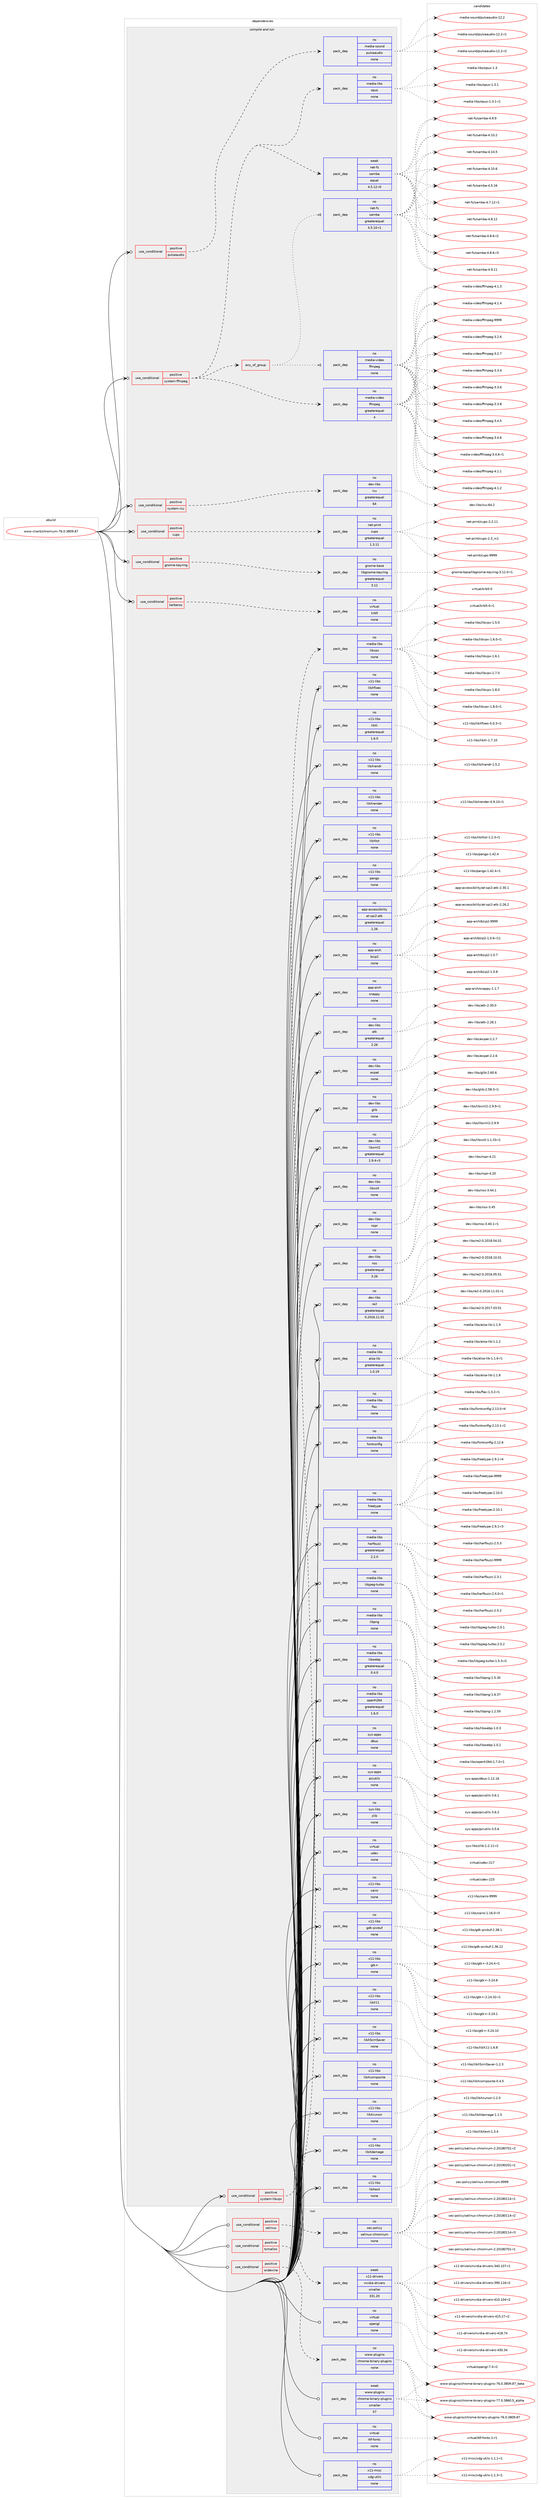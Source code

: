 digraph prolog {

# *************
# Graph options
# *************

newrank=true;
concentrate=true;
compound=true;
graph [rankdir=LR,fontname=Helvetica,fontsize=10,ranksep=1.5];#, ranksep=2.5, nodesep=0.2];
edge  [arrowhead=vee];
node  [fontname=Helvetica,fontsize=10];

# **********
# The ebuild
# **********

subgraph cluster_leftcol {
color=gray;
rank=same;
label=<<i>ebuild</i>>;
id [label="www-client/chromium-76.0.3809.87", color=red, width=4, href="../www-client/chromium-76.0.3809.87.svg"];
}

# ****************
# The dependencies
# ****************

subgraph cluster_midcol {
color=gray;
label=<<i>dependencies</i>>;
subgraph cluster_compile {
fillcolor="#eeeeee";
style=filled;
label=<<i>compile</i>>;
}
subgraph cluster_compileandrun {
fillcolor="#eeeeee";
style=filled;
label=<<i>compile and run</i>>;
subgraph cond491 {
dependency2014 [label=<<TABLE BORDER="0" CELLBORDER="1" CELLSPACING="0" CELLPADDING="4"><TR><TD ROWSPAN="3" CELLPADDING="10">use_conditional</TD></TR><TR><TD>positive</TD></TR><TR><TD>cups</TD></TR></TABLE>>, shape=none, color=red];
subgraph pack1493 {
dependency2015 [label=<<TABLE BORDER="0" CELLBORDER="1" CELLSPACING="0" CELLPADDING="4" WIDTH="220"><TR><TD ROWSPAN="6" CELLPADDING="30">pack_dep</TD></TR><TR><TD WIDTH="110">no</TD></TR><TR><TD>net-print</TD></TR><TR><TD>cups</TD></TR><TR><TD>greaterequal</TD></TR><TR><TD>1.3.11</TD></TR></TABLE>>, shape=none, color=blue];
}
dependency2014:e -> dependency2015:w [weight=20,style="dashed",arrowhead="vee"];
}
id:e -> dependency2014:w [weight=20,style="solid",arrowhead="odotvee"];
subgraph cond492 {
dependency2016 [label=<<TABLE BORDER="0" CELLBORDER="1" CELLSPACING="0" CELLPADDING="4"><TR><TD ROWSPAN="3" CELLPADDING="10">use_conditional</TD></TR><TR><TD>positive</TD></TR><TR><TD>gnome-keyring</TD></TR></TABLE>>, shape=none, color=red];
subgraph pack1494 {
dependency2017 [label=<<TABLE BORDER="0" CELLBORDER="1" CELLSPACING="0" CELLPADDING="4" WIDTH="220"><TR><TD ROWSPAN="6" CELLPADDING="30">pack_dep</TD></TR><TR><TD WIDTH="110">no</TD></TR><TR><TD>gnome-base</TD></TR><TR><TD>libgnome-keyring</TD></TR><TR><TD>greaterequal</TD></TR><TR><TD>3.12</TD></TR></TABLE>>, shape=none, color=blue];
}
dependency2016:e -> dependency2017:w [weight=20,style="dashed",arrowhead="vee"];
}
id:e -> dependency2016:w [weight=20,style="solid",arrowhead="odotvee"];
subgraph cond493 {
dependency2018 [label=<<TABLE BORDER="0" CELLBORDER="1" CELLSPACING="0" CELLPADDING="4"><TR><TD ROWSPAN="3" CELLPADDING="10">use_conditional</TD></TR><TR><TD>positive</TD></TR><TR><TD>kerberos</TD></TR></TABLE>>, shape=none, color=red];
subgraph pack1495 {
dependency2019 [label=<<TABLE BORDER="0" CELLBORDER="1" CELLSPACING="0" CELLPADDING="4" WIDTH="220"><TR><TD ROWSPAN="6" CELLPADDING="30">pack_dep</TD></TR><TR><TD WIDTH="110">no</TD></TR><TR><TD>virtual</TD></TR><TR><TD>krb5</TD></TR><TR><TD>none</TD></TR><TR><TD></TD></TR></TABLE>>, shape=none, color=blue];
}
dependency2018:e -> dependency2019:w [weight=20,style="dashed",arrowhead="vee"];
}
id:e -> dependency2018:w [weight=20,style="solid",arrowhead="odotvee"];
subgraph cond494 {
dependency2020 [label=<<TABLE BORDER="0" CELLBORDER="1" CELLSPACING="0" CELLPADDING="4"><TR><TD ROWSPAN="3" CELLPADDING="10">use_conditional</TD></TR><TR><TD>positive</TD></TR><TR><TD>pulseaudio</TD></TR></TABLE>>, shape=none, color=red];
subgraph pack1496 {
dependency2021 [label=<<TABLE BORDER="0" CELLBORDER="1" CELLSPACING="0" CELLPADDING="4" WIDTH="220"><TR><TD ROWSPAN="6" CELLPADDING="30">pack_dep</TD></TR><TR><TD WIDTH="110">no</TD></TR><TR><TD>media-sound</TD></TR><TR><TD>pulseaudio</TD></TR><TR><TD>none</TD></TR><TR><TD></TD></TR></TABLE>>, shape=none, color=blue];
}
dependency2020:e -> dependency2021:w [weight=20,style="dashed",arrowhead="vee"];
}
id:e -> dependency2020:w [weight=20,style="solid",arrowhead="odotvee"];
subgraph cond495 {
dependency2022 [label=<<TABLE BORDER="0" CELLBORDER="1" CELLSPACING="0" CELLPADDING="4"><TR><TD ROWSPAN="3" CELLPADDING="10">use_conditional</TD></TR><TR><TD>positive</TD></TR><TR><TD>system-ffmpeg</TD></TR></TABLE>>, shape=none, color=red];
subgraph pack1497 {
dependency2023 [label=<<TABLE BORDER="0" CELLBORDER="1" CELLSPACING="0" CELLPADDING="4" WIDTH="220"><TR><TD ROWSPAN="6" CELLPADDING="30">pack_dep</TD></TR><TR><TD WIDTH="110">no</TD></TR><TR><TD>media-video</TD></TR><TR><TD>ffmpeg</TD></TR><TR><TD>greaterequal</TD></TR><TR><TD>4</TD></TR></TABLE>>, shape=none, color=blue];
}
dependency2022:e -> dependency2023:w [weight=20,style="dashed",arrowhead="vee"];
subgraph any31 {
dependency2024 [label=<<TABLE BORDER="0" CELLBORDER="1" CELLSPACING="0" CELLPADDING="4"><TR><TD CELLPADDING="10">any_of_group</TD></TR></TABLE>>, shape=none, color=red];subgraph pack1498 {
dependency2025 [label=<<TABLE BORDER="0" CELLBORDER="1" CELLSPACING="0" CELLPADDING="4" WIDTH="220"><TR><TD ROWSPAN="6" CELLPADDING="30">pack_dep</TD></TR><TR><TD WIDTH="110">no</TD></TR><TR><TD>media-video</TD></TR><TR><TD>ffmpeg</TD></TR><TR><TD>none</TD></TR><TR><TD></TD></TR></TABLE>>, shape=none, color=blue];
}
dependency2024:e -> dependency2025:w [weight=20,style="dotted",arrowhead="oinv"];
subgraph pack1499 {
dependency2026 [label=<<TABLE BORDER="0" CELLBORDER="1" CELLSPACING="0" CELLPADDING="4" WIDTH="220"><TR><TD ROWSPAN="6" CELLPADDING="30">pack_dep</TD></TR><TR><TD WIDTH="110">no</TD></TR><TR><TD>net-fs</TD></TR><TR><TD>samba</TD></TR><TR><TD>greaterequal</TD></TR><TR><TD>4.5.10-r1</TD></TR></TABLE>>, shape=none, color=blue];
}
dependency2024:e -> dependency2026:w [weight=20,style="dotted",arrowhead="oinv"];
}
dependency2022:e -> dependency2024:w [weight=20,style="dashed",arrowhead="vee"];
subgraph pack1500 {
dependency2027 [label=<<TABLE BORDER="0" CELLBORDER="1" CELLSPACING="0" CELLPADDING="4" WIDTH="220"><TR><TD ROWSPAN="6" CELLPADDING="30">pack_dep</TD></TR><TR><TD WIDTH="110">weak</TD></TR><TR><TD>net-fs</TD></TR><TR><TD>samba</TD></TR><TR><TD>equal</TD></TR><TR><TD>4.5.12-r0</TD></TR></TABLE>>, shape=none, color=blue];
}
dependency2022:e -> dependency2027:w [weight=20,style="dashed",arrowhead="vee"];
subgraph pack1501 {
dependency2028 [label=<<TABLE BORDER="0" CELLBORDER="1" CELLSPACING="0" CELLPADDING="4" WIDTH="220"><TR><TD ROWSPAN="6" CELLPADDING="30">pack_dep</TD></TR><TR><TD WIDTH="110">no</TD></TR><TR><TD>media-libs</TD></TR><TR><TD>opus</TD></TR><TR><TD>none</TD></TR><TR><TD></TD></TR></TABLE>>, shape=none, color=blue];
}
dependency2022:e -> dependency2028:w [weight=20,style="dashed",arrowhead="vee"];
}
id:e -> dependency2022:w [weight=20,style="solid",arrowhead="odotvee"];
subgraph cond496 {
dependency2029 [label=<<TABLE BORDER="0" CELLBORDER="1" CELLSPACING="0" CELLPADDING="4"><TR><TD ROWSPAN="3" CELLPADDING="10">use_conditional</TD></TR><TR><TD>positive</TD></TR><TR><TD>system-icu</TD></TR></TABLE>>, shape=none, color=red];
subgraph pack1502 {
dependency2030 [label=<<TABLE BORDER="0" CELLBORDER="1" CELLSPACING="0" CELLPADDING="4" WIDTH="220"><TR><TD ROWSPAN="6" CELLPADDING="30">pack_dep</TD></TR><TR><TD WIDTH="110">no</TD></TR><TR><TD>dev-libs</TD></TR><TR><TD>icu</TD></TR><TR><TD>greaterequal</TD></TR><TR><TD>64</TD></TR></TABLE>>, shape=none, color=blue];
}
dependency2029:e -> dependency2030:w [weight=20,style="dashed",arrowhead="vee"];
}
id:e -> dependency2029:w [weight=20,style="solid",arrowhead="odotvee"];
subgraph cond497 {
dependency2031 [label=<<TABLE BORDER="0" CELLBORDER="1" CELLSPACING="0" CELLPADDING="4"><TR><TD ROWSPAN="3" CELLPADDING="10">use_conditional</TD></TR><TR><TD>positive</TD></TR><TR><TD>system-libvpx</TD></TR></TABLE>>, shape=none, color=red];
subgraph pack1503 {
dependency2032 [label=<<TABLE BORDER="0" CELLBORDER="1" CELLSPACING="0" CELLPADDING="4" WIDTH="220"><TR><TD ROWSPAN="6" CELLPADDING="30">pack_dep</TD></TR><TR><TD WIDTH="110">no</TD></TR><TR><TD>media-libs</TD></TR><TR><TD>libvpx</TD></TR><TR><TD>none</TD></TR><TR><TD></TD></TR></TABLE>>, shape=none, color=blue];
}
dependency2031:e -> dependency2032:w [weight=20,style="dashed",arrowhead="vee"];
}
id:e -> dependency2031:w [weight=20,style="solid",arrowhead="odotvee"];
subgraph pack1504 {
dependency2033 [label=<<TABLE BORDER="0" CELLBORDER="1" CELLSPACING="0" CELLPADDING="4" WIDTH="220"><TR><TD ROWSPAN="6" CELLPADDING="30">pack_dep</TD></TR><TR><TD WIDTH="110">no</TD></TR><TR><TD>app-accessibility</TD></TR><TR><TD>at-spi2-atk</TD></TR><TR><TD>greaterequal</TD></TR><TR><TD>2.26</TD></TR></TABLE>>, shape=none, color=blue];
}
id:e -> dependency2033:w [weight=20,style="solid",arrowhead="odotvee"];
subgraph pack1505 {
dependency2034 [label=<<TABLE BORDER="0" CELLBORDER="1" CELLSPACING="0" CELLPADDING="4" WIDTH="220"><TR><TD ROWSPAN="6" CELLPADDING="30">pack_dep</TD></TR><TR><TD WIDTH="110">no</TD></TR><TR><TD>app-arch</TD></TR><TR><TD>bzip2</TD></TR><TR><TD>none</TD></TR><TR><TD></TD></TR></TABLE>>, shape=none, color=blue];
}
id:e -> dependency2034:w [weight=20,style="solid",arrowhead="odotvee"];
subgraph pack1506 {
dependency2035 [label=<<TABLE BORDER="0" CELLBORDER="1" CELLSPACING="0" CELLPADDING="4" WIDTH="220"><TR><TD ROWSPAN="6" CELLPADDING="30">pack_dep</TD></TR><TR><TD WIDTH="110">no</TD></TR><TR><TD>app-arch</TD></TR><TR><TD>snappy</TD></TR><TR><TD>none</TD></TR><TR><TD></TD></TR></TABLE>>, shape=none, color=blue];
}
id:e -> dependency2035:w [weight=20,style="solid",arrowhead="odotvee"];
subgraph pack1507 {
dependency2036 [label=<<TABLE BORDER="0" CELLBORDER="1" CELLSPACING="0" CELLPADDING="4" WIDTH="220"><TR><TD ROWSPAN="6" CELLPADDING="30">pack_dep</TD></TR><TR><TD WIDTH="110">no</TD></TR><TR><TD>dev-libs</TD></TR><TR><TD>atk</TD></TR><TR><TD>greaterequal</TD></TR><TR><TD>2.26</TD></TR></TABLE>>, shape=none, color=blue];
}
id:e -> dependency2036:w [weight=20,style="solid",arrowhead="odotvee"];
subgraph pack1508 {
dependency2037 [label=<<TABLE BORDER="0" CELLBORDER="1" CELLSPACING="0" CELLPADDING="4" WIDTH="220"><TR><TD ROWSPAN="6" CELLPADDING="30">pack_dep</TD></TR><TR><TD WIDTH="110">no</TD></TR><TR><TD>dev-libs</TD></TR><TR><TD>expat</TD></TR><TR><TD>none</TD></TR><TR><TD></TD></TR></TABLE>>, shape=none, color=blue];
}
id:e -> dependency2037:w [weight=20,style="solid",arrowhead="odotvee"];
subgraph pack1509 {
dependency2038 [label=<<TABLE BORDER="0" CELLBORDER="1" CELLSPACING="0" CELLPADDING="4" WIDTH="220"><TR><TD ROWSPAN="6" CELLPADDING="30">pack_dep</TD></TR><TR><TD WIDTH="110">no</TD></TR><TR><TD>dev-libs</TD></TR><TR><TD>glib</TD></TR><TR><TD>none</TD></TR><TR><TD></TD></TR></TABLE>>, shape=none, color=blue];
}
id:e -> dependency2038:w [weight=20,style="solid",arrowhead="odotvee"];
subgraph pack1510 {
dependency2039 [label=<<TABLE BORDER="0" CELLBORDER="1" CELLSPACING="0" CELLPADDING="4" WIDTH="220"><TR><TD ROWSPAN="6" CELLPADDING="30">pack_dep</TD></TR><TR><TD WIDTH="110">no</TD></TR><TR><TD>dev-libs</TD></TR><TR><TD>libxml2</TD></TR><TR><TD>greaterequal</TD></TR><TR><TD>2.9.4-r3</TD></TR></TABLE>>, shape=none, color=blue];
}
id:e -> dependency2039:w [weight=20,style="solid",arrowhead="odotvee"];
subgraph pack1511 {
dependency2040 [label=<<TABLE BORDER="0" CELLBORDER="1" CELLSPACING="0" CELLPADDING="4" WIDTH="220"><TR><TD ROWSPAN="6" CELLPADDING="30">pack_dep</TD></TR><TR><TD WIDTH="110">no</TD></TR><TR><TD>dev-libs</TD></TR><TR><TD>libxslt</TD></TR><TR><TD>none</TD></TR><TR><TD></TD></TR></TABLE>>, shape=none, color=blue];
}
id:e -> dependency2040:w [weight=20,style="solid",arrowhead="odotvee"];
subgraph pack1512 {
dependency2041 [label=<<TABLE BORDER="0" CELLBORDER="1" CELLSPACING="0" CELLPADDING="4" WIDTH="220"><TR><TD ROWSPAN="6" CELLPADDING="30">pack_dep</TD></TR><TR><TD WIDTH="110">no</TD></TR><TR><TD>dev-libs</TD></TR><TR><TD>nspr</TD></TR><TR><TD>none</TD></TR><TR><TD></TD></TR></TABLE>>, shape=none, color=blue];
}
id:e -> dependency2041:w [weight=20,style="solid",arrowhead="odotvee"];
subgraph pack1513 {
dependency2042 [label=<<TABLE BORDER="0" CELLBORDER="1" CELLSPACING="0" CELLPADDING="4" WIDTH="220"><TR><TD ROWSPAN="6" CELLPADDING="30">pack_dep</TD></TR><TR><TD WIDTH="110">no</TD></TR><TR><TD>dev-libs</TD></TR><TR><TD>nss</TD></TR><TR><TD>greaterequal</TD></TR><TR><TD>3.26</TD></TR></TABLE>>, shape=none, color=blue];
}
id:e -> dependency2042:w [weight=20,style="solid",arrowhead="odotvee"];
subgraph pack1514 {
dependency2043 [label=<<TABLE BORDER="0" CELLBORDER="1" CELLSPACING="0" CELLPADDING="4" WIDTH="220"><TR><TD ROWSPAN="6" CELLPADDING="30">pack_dep</TD></TR><TR><TD WIDTH="110">no</TD></TR><TR><TD>dev-libs</TD></TR><TR><TD>re2</TD></TR><TR><TD>greaterequal</TD></TR><TR><TD>0.2016.11.01</TD></TR></TABLE>>, shape=none, color=blue];
}
id:e -> dependency2043:w [weight=20,style="solid",arrowhead="odotvee"];
subgraph pack1515 {
dependency2044 [label=<<TABLE BORDER="0" CELLBORDER="1" CELLSPACING="0" CELLPADDING="4" WIDTH="220"><TR><TD ROWSPAN="6" CELLPADDING="30">pack_dep</TD></TR><TR><TD WIDTH="110">no</TD></TR><TR><TD>media-libs</TD></TR><TR><TD>alsa-lib</TD></TR><TR><TD>greaterequal</TD></TR><TR><TD>1.0.19</TD></TR></TABLE>>, shape=none, color=blue];
}
id:e -> dependency2044:w [weight=20,style="solid",arrowhead="odotvee"];
subgraph pack1516 {
dependency2045 [label=<<TABLE BORDER="0" CELLBORDER="1" CELLSPACING="0" CELLPADDING="4" WIDTH="220"><TR><TD ROWSPAN="6" CELLPADDING="30">pack_dep</TD></TR><TR><TD WIDTH="110">no</TD></TR><TR><TD>media-libs</TD></TR><TR><TD>flac</TD></TR><TR><TD>none</TD></TR><TR><TD></TD></TR></TABLE>>, shape=none, color=blue];
}
id:e -> dependency2045:w [weight=20,style="solid",arrowhead="odotvee"];
subgraph pack1517 {
dependency2046 [label=<<TABLE BORDER="0" CELLBORDER="1" CELLSPACING="0" CELLPADDING="4" WIDTH="220"><TR><TD ROWSPAN="6" CELLPADDING="30">pack_dep</TD></TR><TR><TD WIDTH="110">no</TD></TR><TR><TD>media-libs</TD></TR><TR><TD>fontconfig</TD></TR><TR><TD>none</TD></TR><TR><TD></TD></TR></TABLE>>, shape=none, color=blue];
}
id:e -> dependency2046:w [weight=20,style="solid",arrowhead="odotvee"];
subgraph pack1518 {
dependency2047 [label=<<TABLE BORDER="0" CELLBORDER="1" CELLSPACING="0" CELLPADDING="4" WIDTH="220"><TR><TD ROWSPAN="6" CELLPADDING="30">pack_dep</TD></TR><TR><TD WIDTH="110">no</TD></TR><TR><TD>media-libs</TD></TR><TR><TD>freetype</TD></TR><TR><TD>none</TD></TR><TR><TD></TD></TR></TABLE>>, shape=none, color=blue];
}
id:e -> dependency2047:w [weight=20,style="solid",arrowhead="odotvee"];
subgraph pack1519 {
dependency2048 [label=<<TABLE BORDER="0" CELLBORDER="1" CELLSPACING="0" CELLPADDING="4" WIDTH="220"><TR><TD ROWSPAN="6" CELLPADDING="30">pack_dep</TD></TR><TR><TD WIDTH="110">no</TD></TR><TR><TD>media-libs</TD></TR><TR><TD>harfbuzz</TD></TR><TR><TD>greaterequal</TD></TR><TR><TD>2.2.0</TD></TR></TABLE>>, shape=none, color=blue];
}
id:e -> dependency2048:w [weight=20,style="solid",arrowhead="odotvee"];
subgraph pack1520 {
dependency2049 [label=<<TABLE BORDER="0" CELLBORDER="1" CELLSPACING="0" CELLPADDING="4" WIDTH="220"><TR><TD ROWSPAN="6" CELLPADDING="30">pack_dep</TD></TR><TR><TD WIDTH="110">no</TD></TR><TR><TD>media-libs</TD></TR><TR><TD>libjpeg-turbo</TD></TR><TR><TD>none</TD></TR><TR><TD></TD></TR></TABLE>>, shape=none, color=blue];
}
id:e -> dependency2049:w [weight=20,style="solid",arrowhead="odotvee"];
subgraph pack1521 {
dependency2050 [label=<<TABLE BORDER="0" CELLBORDER="1" CELLSPACING="0" CELLPADDING="4" WIDTH="220"><TR><TD ROWSPAN="6" CELLPADDING="30">pack_dep</TD></TR><TR><TD WIDTH="110">no</TD></TR><TR><TD>media-libs</TD></TR><TR><TD>libpng</TD></TR><TR><TD>none</TD></TR><TR><TD></TD></TR></TABLE>>, shape=none, color=blue];
}
id:e -> dependency2050:w [weight=20,style="solid",arrowhead="odotvee"];
subgraph pack1522 {
dependency2051 [label=<<TABLE BORDER="0" CELLBORDER="1" CELLSPACING="0" CELLPADDING="4" WIDTH="220"><TR><TD ROWSPAN="6" CELLPADDING="30">pack_dep</TD></TR><TR><TD WIDTH="110">no</TD></TR><TR><TD>media-libs</TD></TR><TR><TD>libwebp</TD></TR><TR><TD>greaterequal</TD></TR><TR><TD>0.4.0</TD></TR></TABLE>>, shape=none, color=blue];
}
id:e -> dependency2051:w [weight=20,style="solid",arrowhead="odotvee"];
subgraph pack1523 {
dependency2052 [label=<<TABLE BORDER="0" CELLBORDER="1" CELLSPACING="0" CELLPADDING="4" WIDTH="220"><TR><TD ROWSPAN="6" CELLPADDING="30">pack_dep</TD></TR><TR><TD WIDTH="110">no</TD></TR><TR><TD>media-libs</TD></TR><TR><TD>openh264</TD></TR><TR><TD>greaterequal</TD></TR><TR><TD>1.6.0</TD></TR></TABLE>>, shape=none, color=blue];
}
id:e -> dependency2052:w [weight=20,style="solid",arrowhead="odotvee"];
subgraph pack1524 {
dependency2053 [label=<<TABLE BORDER="0" CELLBORDER="1" CELLSPACING="0" CELLPADDING="4" WIDTH="220"><TR><TD ROWSPAN="6" CELLPADDING="30">pack_dep</TD></TR><TR><TD WIDTH="110">no</TD></TR><TR><TD>sys-apps</TD></TR><TR><TD>dbus</TD></TR><TR><TD>none</TD></TR><TR><TD></TD></TR></TABLE>>, shape=none, color=blue];
}
id:e -> dependency2053:w [weight=20,style="solid",arrowhead="odotvee"];
subgraph pack1525 {
dependency2054 [label=<<TABLE BORDER="0" CELLBORDER="1" CELLSPACING="0" CELLPADDING="4" WIDTH="220"><TR><TD ROWSPAN="6" CELLPADDING="30">pack_dep</TD></TR><TR><TD WIDTH="110">no</TD></TR><TR><TD>sys-apps</TD></TR><TR><TD>pciutils</TD></TR><TR><TD>none</TD></TR><TR><TD></TD></TR></TABLE>>, shape=none, color=blue];
}
id:e -> dependency2054:w [weight=20,style="solid",arrowhead="odotvee"];
subgraph pack1526 {
dependency2055 [label=<<TABLE BORDER="0" CELLBORDER="1" CELLSPACING="0" CELLPADDING="4" WIDTH="220"><TR><TD ROWSPAN="6" CELLPADDING="30">pack_dep</TD></TR><TR><TD WIDTH="110">no</TD></TR><TR><TD>sys-libs</TD></TR><TR><TD>zlib</TD></TR><TR><TD>none</TD></TR><TR><TD></TD></TR></TABLE>>, shape=none, color=blue];
}
id:e -> dependency2055:w [weight=20,style="solid",arrowhead="odotvee"];
subgraph pack1527 {
dependency2056 [label=<<TABLE BORDER="0" CELLBORDER="1" CELLSPACING="0" CELLPADDING="4" WIDTH="220"><TR><TD ROWSPAN="6" CELLPADDING="30">pack_dep</TD></TR><TR><TD WIDTH="110">no</TD></TR><TR><TD>virtual</TD></TR><TR><TD>udev</TD></TR><TR><TD>none</TD></TR><TR><TD></TD></TR></TABLE>>, shape=none, color=blue];
}
id:e -> dependency2056:w [weight=20,style="solid",arrowhead="odotvee"];
subgraph pack1528 {
dependency2057 [label=<<TABLE BORDER="0" CELLBORDER="1" CELLSPACING="0" CELLPADDING="4" WIDTH="220"><TR><TD ROWSPAN="6" CELLPADDING="30">pack_dep</TD></TR><TR><TD WIDTH="110">no</TD></TR><TR><TD>x11-libs</TD></TR><TR><TD>cairo</TD></TR><TR><TD>none</TD></TR><TR><TD></TD></TR></TABLE>>, shape=none, color=blue];
}
id:e -> dependency2057:w [weight=20,style="solid",arrowhead="odotvee"];
subgraph pack1529 {
dependency2058 [label=<<TABLE BORDER="0" CELLBORDER="1" CELLSPACING="0" CELLPADDING="4" WIDTH="220"><TR><TD ROWSPAN="6" CELLPADDING="30">pack_dep</TD></TR><TR><TD WIDTH="110">no</TD></TR><TR><TD>x11-libs</TD></TR><TR><TD>gdk-pixbuf</TD></TR><TR><TD>none</TD></TR><TR><TD></TD></TR></TABLE>>, shape=none, color=blue];
}
id:e -> dependency2058:w [weight=20,style="solid",arrowhead="odotvee"];
subgraph pack1530 {
dependency2059 [label=<<TABLE BORDER="0" CELLBORDER="1" CELLSPACING="0" CELLPADDING="4" WIDTH="220"><TR><TD ROWSPAN="6" CELLPADDING="30">pack_dep</TD></TR><TR><TD WIDTH="110">no</TD></TR><TR><TD>x11-libs</TD></TR><TR><TD>gtk+</TD></TR><TR><TD>none</TD></TR><TR><TD></TD></TR></TABLE>>, shape=none, color=blue];
}
id:e -> dependency2059:w [weight=20,style="solid",arrowhead="odotvee"];
subgraph pack1531 {
dependency2060 [label=<<TABLE BORDER="0" CELLBORDER="1" CELLSPACING="0" CELLPADDING="4" WIDTH="220"><TR><TD ROWSPAN="6" CELLPADDING="30">pack_dep</TD></TR><TR><TD WIDTH="110">no</TD></TR><TR><TD>x11-libs</TD></TR><TR><TD>libX11</TD></TR><TR><TD>none</TD></TR><TR><TD></TD></TR></TABLE>>, shape=none, color=blue];
}
id:e -> dependency2060:w [weight=20,style="solid",arrowhead="odotvee"];
subgraph pack1532 {
dependency2061 [label=<<TABLE BORDER="0" CELLBORDER="1" CELLSPACING="0" CELLPADDING="4" WIDTH="220"><TR><TD ROWSPAN="6" CELLPADDING="30">pack_dep</TD></TR><TR><TD WIDTH="110">no</TD></TR><TR><TD>x11-libs</TD></TR><TR><TD>libXScrnSaver</TD></TR><TR><TD>none</TD></TR><TR><TD></TD></TR></TABLE>>, shape=none, color=blue];
}
id:e -> dependency2061:w [weight=20,style="solid",arrowhead="odotvee"];
subgraph pack1533 {
dependency2062 [label=<<TABLE BORDER="0" CELLBORDER="1" CELLSPACING="0" CELLPADDING="4" WIDTH="220"><TR><TD ROWSPAN="6" CELLPADDING="30">pack_dep</TD></TR><TR><TD WIDTH="110">no</TD></TR><TR><TD>x11-libs</TD></TR><TR><TD>libXcomposite</TD></TR><TR><TD>none</TD></TR><TR><TD></TD></TR></TABLE>>, shape=none, color=blue];
}
id:e -> dependency2062:w [weight=20,style="solid",arrowhead="odotvee"];
subgraph pack1534 {
dependency2063 [label=<<TABLE BORDER="0" CELLBORDER="1" CELLSPACING="0" CELLPADDING="4" WIDTH="220"><TR><TD ROWSPAN="6" CELLPADDING="30">pack_dep</TD></TR><TR><TD WIDTH="110">no</TD></TR><TR><TD>x11-libs</TD></TR><TR><TD>libXcursor</TD></TR><TR><TD>none</TD></TR><TR><TD></TD></TR></TABLE>>, shape=none, color=blue];
}
id:e -> dependency2063:w [weight=20,style="solid",arrowhead="odotvee"];
subgraph pack1535 {
dependency2064 [label=<<TABLE BORDER="0" CELLBORDER="1" CELLSPACING="0" CELLPADDING="4" WIDTH="220"><TR><TD ROWSPAN="6" CELLPADDING="30">pack_dep</TD></TR><TR><TD WIDTH="110">no</TD></TR><TR><TD>x11-libs</TD></TR><TR><TD>libXdamage</TD></TR><TR><TD>none</TD></TR><TR><TD></TD></TR></TABLE>>, shape=none, color=blue];
}
id:e -> dependency2064:w [weight=20,style="solid",arrowhead="odotvee"];
subgraph pack1536 {
dependency2065 [label=<<TABLE BORDER="0" CELLBORDER="1" CELLSPACING="0" CELLPADDING="4" WIDTH="220"><TR><TD ROWSPAN="6" CELLPADDING="30">pack_dep</TD></TR><TR><TD WIDTH="110">no</TD></TR><TR><TD>x11-libs</TD></TR><TR><TD>libXext</TD></TR><TR><TD>none</TD></TR><TR><TD></TD></TR></TABLE>>, shape=none, color=blue];
}
id:e -> dependency2065:w [weight=20,style="solid",arrowhead="odotvee"];
subgraph pack1537 {
dependency2066 [label=<<TABLE BORDER="0" CELLBORDER="1" CELLSPACING="0" CELLPADDING="4" WIDTH="220"><TR><TD ROWSPAN="6" CELLPADDING="30">pack_dep</TD></TR><TR><TD WIDTH="110">no</TD></TR><TR><TD>x11-libs</TD></TR><TR><TD>libXfixes</TD></TR><TR><TD>none</TD></TR><TR><TD></TD></TR></TABLE>>, shape=none, color=blue];
}
id:e -> dependency2066:w [weight=20,style="solid",arrowhead="odotvee"];
subgraph pack1538 {
dependency2067 [label=<<TABLE BORDER="0" CELLBORDER="1" CELLSPACING="0" CELLPADDING="4" WIDTH="220"><TR><TD ROWSPAN="6" CELLPADDING="30">pack_dep</TD></TR><TR><TD WIDTH="110">no</TD></TR><TR><TD>x11-libs</TD></TR><TR><TD>libXi</TD></TR><TR><TD>greaterequal</TD></TR><TR><TD>1.6.0</TD></TR></TABLE>>, shape=none, color=blue];
}
id:e -> dependency2067:w [weight=20,style="solid",arrowhead="odotvee"];
subgraph pack1539 {
dependency2068 [label=<<TABLE BORDER="0" CELLBORDER="1" CELLSPACING="0" CELLPADDING="4" WIDTH="220"><TR><TD ROWSPAN="6" CELLPADDING="30">pack_dep</TD></TR><TR><TD WIDTH="110">no</TD></TR><TR><TD>x11-libs</TD></TR><TR><TD>libXrandr</TD></TR><TR><TD>none</TD></TR><TR><TD></TD></TR></TABLE>>, shape=none, color=blue];
}
id:e -> dependency2068:w [weight=20,style="solid",arrowhead="odotvee"];
subgraph pack1540 {
dependency2069 [label=<<TABLE BORDER="0" CELLBORDER="1" CELLSPACING="0" CELLPADDING="4" WIDTH="220"><TR><TD ROWSPAN="6" CELLPADDING="30">pack_dep</TD></TR><TR><TD WIDTH="110">no</TD></TR><TR><TD>x11-libs</TD></TR><TR><TD>libXrender</TD></TR><TR><TD>none</TD></TR><TR><TD></TD></TR></TABLE>>, shape=none, color=blue];
}
id:e -> dependency2069:w [weight=20,style="solid",arrowhead="odotvee"];
subgraph pack1541 {
dependency2070 [label=<<TABLE BORDER="0" CELLBORDER="1" CELLSPACING="0" CELLPADDING="4" WIDTH="220"><TR><TD ROWSPAN="6" CELLPADDING="30">pack_dep</TD></TR><TR><TD WIDTH="110">no</TD></TR><TR><TD>x11-libs</TD></TR><TR><TD>libXtst</TD></TR><TR><TD>none</TD></TR><TR><TD></TD></TR></TABLE>>, shape=none, color=blue];
}
id:e -> dependency2070:w [weight=20,style="solid",arrowhead="odotvee"];
subgraph pack1542 {
dependency2071 [label=<<TABLE BORDER="0" CELLBORDER="1" CELLSPACING="0" CELLPADDING="4" WIDTH="220"><TR><TD ROWSPAN="6" CELLPADDING="30">pack_dep</TD></TR><TR><TD WIDTH="110">no</TD></TR><TR><TD>x11-libs</TD></TR><TR><TD>pango</TD></TR><TR><TD>none</TD></TR><TR><TD></TD></TR></TABLE>>, shape=none, color=blue];
}
id:e -> dependency2071:w [weight=20,style="solid",arrowhead="odotvee"];
}
subgraph cluster_run {
fillcolor="#eeeeee";
style=filled;
label=<<i>run</i>>;
subgraph cond498 {
dependency2072 [label=<<TABLE BORDER="0" CELLBORDER="1" CELLSPACING="0" CELLPADDING="4"><TR><TD ROWSPAN="3" CELLPADDING="10">use_conditional</TD></TR><TR><TD>positive</TD></TR><TR><TD>selinux</TD></TR></TABLE>>, shape=none, color=red];
subgraph pack1543 {
dependency2073 [label=<<TABLE BORDER="0" CELLBORDER="1" CELLSPACING="0" CELLPADDING="4" WIDTH="220"><TR><TD ROWSPAN="6" CELLPADDING="30">pack_dep</TD></TR><TR><TD WIDTH="110">no</TD></TR><TR><TD>sec-policy</TD></TR><TR><TD>selinux-chromium</TD></TR><TR><TD>none</TD></TR><TR><TD></TD></TR></TABLE>>, shape=none, color=blue];
}
dependency2072:e -> dependency2073:w [weight=20,style="dashed",arrowhead="vee"];
}
id:e -> dependency2072:w [weight=20,style="solid",arrowhead="odot"];
subgraph cond499 {
dependency2074 [label=<<TABLE BORDER="0" CELLBORDER="1" CELLSPACING="0" CELLPADDING="4"><TR><TD ROWSPAN="3" CELLPADDING="10">use_conditional</TD></TR><TR><TD>positive</TD></TR><TR><TD>tcmalloc</TD></TR></TABLE>>, shape=none, color=red];
subgraph pack1544 {
dependency2075 [label=<<TABLE BORDER="0" CELLBORDER="1" CELLSPACING="0" CELLPADDING="4" WIDTH="220"><TR><TD ROWSPAN="6" CELLPADDING="30">pack_dep</TD></TR><TR><TD WIDTH="110">weak</TD></TR><TR><TD>x11-drivers</TD></TR><TR><TD>nvidia-drivers</TD></TR><TR><TD>smaller</TD></TR><TR><TD>331.20</TD></TR></TABLE>>, shape=none, color=blue];
}
dependency2074:e -> dependency2075:w [weight=20,style="dashed",arrowhead="vee"];
}
id:e -> dependency2074:w [weight=20,style="solid",arrowhead="odot"];
subgraph cond500 {
dependency2076 [label=<<TABLE BORDER="0" CELLBORDER="1" CELLSPACING="0" CELLPADDING="4"><TR><TD ROWSPAN="3" CELLPADDING="10">use_conditional</TD></TR><TR><TD>positive</TD></TR><TR><TD>widevine</TD></TR></TABLE>>, shape=none, color=red];
subgraph pack1545 {
dependency2077 [label=<<TABLE BORDER="0" CELLBORDER="1" CELLSPACING="0" CELLPADDING="4" WIDTH="220"><TR><TD ROWSPAN="6" CELLPADDING="30">pack_dep</TD></TR><TR><TD WIDTH="110">no</TD></TR><TR><TD>www-plugins</TD></TR><TR><TD>chrome-binary-plugins</TD></TR><TR><TD>none</TD></TR><TR><TD></TD></TR></TABLE>>, shape=none, color=blue];
}
dependency2076:e -> dependency2077:w [weight=20,style="dashed",arrowhead="vee"];
}
id:e -> dependency2076:w [weight=20,style="solid",arrowhead="odot"];
subgraph pack1546 {
dependency2078 [label=<<TABLE BORDER="0" CELLBORDER="1" CELLSPACING="0" CELLPADDING="4" WIDTH="220"><TR><TD ROWSPAN="6" CELLPADDING="30">pack_dep</TD></TR><TR><TD WIDTH="110">no</TD></TR><TR><TD>virtual</TD></TR><TR><TD>opengl</TD></TR><TR><TD>none</TD></TR><TR><TD></TD></TR></TABLE>>, shape=none, color=blue];
}
id:e -> dependency2078:w [weight=20,style="solid",arrowhead="odot"];
subgraph pack1547 {
dependency2079 [label=<<TABLE BORDER="0" CELLBORDER="1" CELLSPACING="0" CELLPADDING="4" WIDTH="220"><TR><TD ROWSPAN="6" CELLPADDING="30">pack_dep</TD></TR><TR><TD WIDTH="110">no</TD></TR><TR><TD>virtual</TD></TR><TR><TD>ttf-fonts</TD></TR><TR><TD>none</TD></TR><TR><TD></TD></TR></TABLE>>, shape=none, color=blue];
}
id:e -> dependency2079:w [weight=20,style="solid",arrowhead="odot"];
subgraph pack1548 {
dependency2080 [label=<<TABLE BORDER="0" CELLBORDER="1" CELLSPACING="0" CELLPADDING="4" WIDTH="220"><TR><TD ROWSPAN="6" CELLPADDING="30">pack_dep</TD></TR><TR><TD WIDTH="110">no</TD></TR><TR><TD>x11-misc</TD></TR><TR><TD>xdg-utils</TD></TR><TR><TD>none</TD></TR><TR><TD></TD></TR></TABLE>>, shape=none, color=blue];
}
id:e -> dependency2080:w [weight=20,style="solid",arrowhead="odot"];
subgraph pack1549 {
dependency2081 [label=<<TABLE BORDER="0" CELLBORDER="1" CELLSPACING="0" CELLPADDING="4" WIDTH="220"><TR><TD ROWSPAN="6" CELLPADDING="30">pack_dep</TD></TR><TR><TD WIDTH="110">weak</TD></TR><TR><TD>www-plugins</TD></TR><TR><TD>chrome-binary-plugins</TD></TR><TR><TD>smaller</TD></TR><TR><TD>57</TD></TR></TABLE>>, shape=none, color=blue];
}
id:e -> dependency2081:w [weight=20,style="solid",arrowhead="odot"];
}
}

# **************
# The candidates
# **************

subgraph cluster_choices {
rank=same;
color=gray;
label=<<i>candidates</i>>;

subgraph choice1493 {
color=black;
nodesep=1;
choice11010111645112114105110116479911711211545504650464949 [label="net-print/cups-2.2.11", color=red, width=4,href="../net-print/cups-2.2.11.svg"];
choice11010111645112114105110116479911711211545504651951149949 [label="net-print/cups-2.3_rc1", color=red, width=4,href="../net-print/cups-2.3_rc1.svg"];
choice1101011164511211410511011647991171121154557575757 [label="net-print/cups-9999", color=red, width=4,href="../net-print/cups-9999.svg"];
dependency2015:e -> choice11010111645112114105110116479911711211545504650464949:w [style=dotted,weight="100"];
dependency2015:e -> choice11010111645112114105110116479911711211545504651951149949:w [style=dotted,weight="100"];
dependency2015:e -> choice1101011164511211410511011647991171121154557575757:w [style=dotted,weight="100"];
}
subgraph choice1494 {
color=black;
nodesep=1;
choice103110111109101459897115101471081059810311011110910145107101121114105110103455146495046484511449 [label="gnome-base/libgnome-keyring-3.12.0-r1", color=red, width=4,href="../gnome-base/libgnome-keyring-3.12.0-r1.svg"];
dependency2017:e -> choice103110111109101459897115101471081059810311011110910145107101121114105110103455146495046484511449:w [style=dotted,weight="100"];
}
subgraph choice1495 {
color=black;
nodesep=1;
choice118105114116117971084710711498534548 [label="virtual/krb5-0", color=red, width=4,href="../virtual/krb5-0.svg"];
choice1181051141161179710847107114985345484511449 [label="virtual/krb5-0-r1", color=red, width=4,href="../virtual/krb5-0-r1.svg"];
dependency2019:e -> choice118105114116117971084710711498534548:w [style=dotted,weight="100"];
dependency2019:e -> choice1181051141161179710847107114985345484511449:w [style=dotted,weight="100"];
}
subgraph choice1496 {
color=black;
nodesep=1;
choice109101100105974511511111711010047112117108115101971171001051114549504650 [label="media-sound/pulseaudio-12.2", color=red, width=4,href="../media-sound/pulseaudio-12.2.svg"];
choice1091011001059745115111117110100471121171081151019711710010511145495046504511449 [label="media-sound/pulseaudio-12.2-r1", color=red, width=4,href="../media-sound/pulseaudio-12.2-r1.svg"];
choice1091011001059745115111117110100471121171081151019711710010511145495046504511450 [label="media-sound/pulseaudio-12.2-r2", color=red, width=4,href="../media-sound/pulseaudio-12.2-r2.svg"];
dependency2021:e -> choice109101100105974511511111711010047112117108115101971171001051114549504650:w [style=dotted,weight="100"];
dependency2021:e -> choice1091011001059745115111117110100471121171081151019711710010511145495046504511449:w [style=dotted,weight="100"];
dependency2021:e -> choice1091011001059745115111117110100471121171081151019711710010511145495046504511450:w [style=dotted,weight="100"];
}
subgraph choice1497 {
color=black;
nodesep=1;
choice109101100105974511810510010111147102102109112101103455146504654 [label="media-video/ffmpeg-3.2.6", color=red, width=4,href="../media-video/ffmpeg-3.2.6.svg"];
choice109101100105974511810510010111147102102109112101103455146504655 [label="media-video/ffmpeg-3.2.7", color=red, width=4,href="../media-video/ffmpeg-3.2.7.svg"];
choice109101100105974511810510010111147102102109112101103455146514652 [label="media-video/ffmpeg-3.3.4", color=red, width=4,href="../media-video/ffmpeg-3.3.4.svg"];
choice109101100105974511810510010111147102102109112101103455146514654 [label="media-video/ffmpeg-3.3.6", color=red, width=4,href="../media-video/ffmpeg-3.3.6.svg"];
choice109101100105974511810510010111147102102109112101103455146514656 [label="media-video/ffmpeg-3.3.8", color=red, width=4,href="../media-video/ffmpeg-3.3.8.svg"];
choice109101100105974511810510010111147102102109112101103455146524653 [label="media-video/ffmpeg-3.4.5", color=red, width=4,href="../media-video/ffmpeg-3.4.5.svg"];
choice109101100105974511810510010111147102102109112101103455146524654 [label="media-video/ffmpeg-3.4.6", color=red, width=4,href="../media-video/ffmpeg-3.4.6.svg"];
choice1091011001059745118105100101111471021021091121011034551465246544511449 [label="media-video/ffmpeg-3.4.6-r1", color=red, width=4,href="../media-video/ffmpeg-3.4.6-r1.svg"];
choice109101100105974511810510010111147102102109112101103455246494649 [label="media-video/ffmpeg-4.1.1", color=red, width=4,href="../media-video/ffmpeg-4.1.1.svg"];
choice109101100105974511810510010111147102102109112101103455246494650 [label="media-video/ffmpeg-4.1.2", color=red, width=4,href="../media-video/ffmpeg-4.1.2.svg"];
choice109101100105974511810510010111147102102109112101103455246494651 [label="media-video/ffmpeg-4.1.3", color=red, width=4,href="../media-video/ffmpeg-4.1.3.svg"];
choice109101100105974511810510010111147102102109112101103455246494652 [label="media-video/ffmpeg-4.1.4", color=red, width=4,href="../media-video/ffmpeg-4.1.4.svg"];
choice1091011001059745118105100101111471021021091121011034557575757 [label="media-video/ffmpeg-9999", color=red, width=4,href="../media-video/ffmpeg-9999.svg"];
dependency2023:e -> choice109101100105974511810510010111147102102109112101103455146504654:w [style=dotted,weight="100"];
dependency2023:e -> choice109101100105974511810510010111147102102109112101103455146504655:w [style=dotted,weight="100"];
dependency2023:e -> choice109101100105974511810510010111147102102109112101103455146514652:w [style=dotted,weight="100"];
dependency2023:e -> choice109101100105974511810510010111147102102109112101103455146514654:w [style=dotted,weight="100"];
dependency2023:e -> choice109101100105974511810510010111147102102109112101103455146514656:w [style=dotted,weight="100"];
dependency2023:e -> choice109101100105974511810510010111147102102109112101103455146524653:w [style=dotted,weight="100"];
dependency2023:e -> choice109101100105974511810510010111147102102109112101103455146524654:w [style=dotted,weight="100"];
dependency2023:e -> choice1091011001059745118105100101111471021021091121011034551465246544511449:w [style=dotted,weight="100"];
dependency2023:e -> choice109101100105974511810510010111147102102109112101103455246494649:w [style=dotted,weight="100"];
dependency2023:e -> choice109101100105974511810510010111147102102109112101103455246494650:w [style=dotted,weight="100"];
dependency2023:e -> choice109101100105974511810510010111147102102109112101103455246494651:w [style=dotted,weight="100"];
dependency2023:e -> choice109101100105974511810510010111147102102109112101103455246494652:w [style=dotted,weight="100"];
dependency2023:e -> choice1091011001059745118105100101111471021021091121011034557575757:w [style=dotted,weight="100"];
}
subgraph choice1498 {
color=black;
nodesep=1;
choice109101100105974511810510010111147102102109112101103455146504654 [label="media-video/ffmpeg-3.2.6", color=red, width=4,href="../media-video/ffmpeg-3.2.6.svg"];
choice109101100105974511810510010111147102102109112101103455146504655 [label="media-video/ffmpeg-3.2.7", color=red, width=4,href="../media-video/ffmpeg-3.2.7.svg"];
choice109101100105974511810510010111147102102109112101103455146514652 [label="media-video/ffmpeg-3.3.4", color=red, width=4,href="../media-video/ffmpeg-3.3.4.svg"];
choice109101100105974511810510010111147102102109112101103455146514654 [label="media-video/ffmpeg-3.3.6", color=red, width=4,href="../media-video/ffmpeg-3.3.6.svg"];
choice109101100105974511810510010111147102102109112101103455146514656 [label="media-video/ffmpeg-3.3.8", color=red, width=4,href="../media-video/ffmpeg-3.3.8.svg"];
choice109101100105974511810510010111147102102109112101103455146524653 [label="media-video/ffmpeg-3.4.5", color=red, width=4,href="../media-video/ffmpeg-3.4.5.svg"];
choice109101100105974511810510010111147102102109112101103455146524654 [label="media-video/ffmpeg-3.4.6", color=red, width=4,href="../media-video/ffmpeg-3.4.6.svg"];
choice1091011001059745118105100101111471021021091121011034551465246544511449 [label="media-video/ffmpeg-3.4.6-r1", color=red, width=4,href="../media-video/ffmpeg-3.4.6-r1.svg"];
choice109101100105974511810510010111147102102109112101103455246494649 [label="media-video/ffmpeg-4.1.1", color=red, width=4,href="../media-video/ffmpeg-4.1.1.svg"];
choice109101100105974511810510010111147102102109112101103455246494650 [label="media-video/ffmpeg-4.1.2", color=red, width=4,href="../media-video/ffmpeg-4.1.2.svg"];
choice109101100105974511810510010111147102102109112101103455246494651 [label="media-video/ffmpeg-4.1.3", color=red, width=4,href="../media-video/ffmpeg-4.1.3.svg"];
choice109101100105974511810510010111147102102109112101103455246494652 [label="media-video/ffmpeg-4.1.4", color=red, width=4,href="../media-video/ffmpeg-4.1.4.svg"];
choice1091011001059745118105100101111471021021091121011034557575757 [label="media-video/ffmpeg-9999", color=red, width=4,href="../media-video/ffmpeg-9999.svg"];
dependency2025:e -> choice109101100105974511810510010111147102102109112101103455146504654:w [style=dotted,weight="100"];
dependency2025:e -> choice109101100105974511810510010111147102102109112101103455146504655:w [style=dotted,weight="100"];
dependency2025:e -> choice109101100105974511810510010111147102102109112101103455146514652:w [style=dotted,weight="100"];
dependency2025:e -> choice109101100105974511810510010111147102102109112101103455146514654:w [style=dotted,weight="100"];
dependency2025:e -> choice109101100105974511810510010111147102102109112101103455146514656:w [style=dotted,weight="100"];
dependency2025:e -> choice109101100105974511810510010111147102102109112101103455146524653:w [style=dotted,weight="100"];
dependency2025:e -> choice109101100105974511810510010111147102102109112101103455146524654:w [style=dotted,weight="100"];
dependency2025:e -> choice1091011001059745118105100101111471021021091121011034551465246544511449:w [style=dotted,weight="100"];
dependency2025:e -> choice109101100105974511810510010111147102102109112101103455246494649:w [style=dotted,weight="100"];
dependency2025:e -> choice109101100105974511810510010111147102102109112101103455246494650:w [style=dotted,weight="100"];
dependency2025:e -> choice109101100105974511810510010111147102102109112101103455246494651:w [style=dotted,weight="100"];
dependency2025:e -> choice109101100105974511810510010111147102102109112101103455246494652:w [style=dotted,weight="100"];
dependency2025:e -> choice1091011001059745118105100101111471021021091121011034557575757:w [style=dotted,weight="100"];
}
subgraph choice1499 {
color=black;
nodesep=1;
choice110101116451021154711597109989745524649484650 [label="net-fs/samba-4.10.2", color=red, width=4,href="../net-fs/samba-4.10.2.svg"];
choice110101116451021154711597109989745524649484653 [label="net-fs/samba-4.10.5", color=red, width=4,href="../net-fs/samba-4.10.5.svg"];
choice110101116451021154711597109989745524649484654 [label="net-fs/samba-4.10.6", color=red, width=4,href="../net-fs/samba-4.10.6.svg"];
choice110101116451021154711597109989745524653464954 [label="net-fs/samba-4.5.16", color=red, width=4,href="../net-fs/samba-4.5.16.svg"];
choice1101011164510211547115971099897455246554649504511449 [label="net-fs/samba-4.7.12-r1", color=red, width=4,href="../net-fs/samba-4.7.12-r1.svg"];
choice110101116451021154711597109989745524656464950 [label="net-fs/samba-4.8.12", color=red, width=4,href="../net-fs/samba-4.8.12.svg"];
choice11010111645102115471159710998974552465646544511450 [label="net-fs/samba-4.8.6-r2", color=red, width=4,href="../net-fs/samba-4.8.6-r2.svg"];
choice11010111645102115471159710998974552465646544511451 [label="net-fs/samba-4.8.6-r3", color=red, width=4,href="../net-fs/samba-4.8.6-r3.svg"];
choice110101116451021154711597109989745524657464949 [label="net-fs/samba-4.9.11", color=red, width=4,href="../net-fs/samba-4.9.11.svg"];
choice1101011164510211547115971099897455246574657 [label="net-fs/samba-4.9.9", color=red, width=4,href="../net-fs/samba-4.9.9.svg"];
dependency2026:e -> choice110101116451021154711597109989745524649484650:w [style=dotted,weight="100"];
dependency2026:e -> choice110101116451021154711597109989745524649484653:w [style=dotted,weight="100"];
dependency2026:e -> choice110101116451021154711597109989745524649484654:w [style=dotted,weight="100"];
dependency2026:e -> choice110101116451021154711597109989745524653464954:w [style=dotted,weight="100"];
dependency2026:e -> choice1101011164510211547115971099897455246554649504511449:w [style=dotted,weight="100"];
dependency2026:e -> choice110101116451021154711597109989745524656464950:w [style=dotted,weight="100"];
dependency2026:e -> choice11010111645102115471159710998974552465646544511450:w [style=dotted,weight="100"];
dependency2026:e -> choice11010111645102115471159710998974552465646544511451:w [style=dotted,weight="100"];
dependency2026:e -> choice110101116451021154711597109989745524657464949:w [style=dotted,weight="100"];
dependency2026:e -> choice1101011164510211547115971099897455246574657:w [style=dotted,weight="100"];
}
subgraph choice1500 {
color=black;
nodesep=1;
choice110101116451021154711597109989745524649484650 [label="net-fs/samba-4.10.2", color=red, width=4,href="../net-fs/samba-4.10.2.svg"];
choice110101116451021154711597109989745524649484653 [label="net-fs/samba-4.10.5", color=red, width=4,href="../net-fs/samba-4.10.5.svg"];
choice110101116451021154711597109989745524649484654 [label="net-fs/samba-4.10.6", color=red, width=4,href="../net-fs/samba-4.10.6.svg"];
choice110101116451021154711597109989745524653464954 [label="net-fs/samba-4.5.16", color=red, width=4,href="../net-fs/samba-4.5.16.svg"];
choice1101011164510211547115971099897455246554649504511449 [label="net-fs/samba-4.7.12-r1", color=red, width=4,href="../net-fs/samba-4.7.12-r1.svg"];
choice110101116451021154711597109989745524656464950 [label="net-fs/samba-4.8.12", color=red, width=4,href="../net-fs/samba-4.8.12.svg"];
choice11010111645102115471159710998974552465646544511450 [label="net-fs/samba-4.8.6-r2", color=red, width=4,href="../net-fs/samba-4.8.6-r2.svg"];
choice11010111645102115471159710998974552465646544511451 [label="net-fs/samba-4.8.6-r3", color=red, width=4,href="../net-fs/samba-4.8.6-r3.svg"];
choice110101116451021154711597109989745524657464949 [label="net-fs/samba-4.9.11", color=red, width=4,href="../net-fs/samba-4.9.11.svg"];
choice1101011164510211547115971099897455246574657 [label="net-fs/samba-4.9.9", color=red, width=4,href="../net-fs/samba-4.9.9.svg"];
dependency2027:e -> choice110101116451021154711597109989745524649484650:w [style=dotted,weight="100"];
dependency2027:e -> choice110101116451021154711597109989745524649484653:w [style=dotted,weight="100"];
dependency2027:e -> choice110101116451021154711597109989745524649484654:w [style=dotted,weight="100"];
dependency2027:e -> choice110101116451021154711597109989745524653464954:w [style=dotted,weight="100"];
dependency2027:e -> choice1101011164510211547115971099897455246554649504511449:w [style=dotted,weight="100"];
dependency2027:e -> choice110101116451021154711597109989745524656464950:w [style=dotted,weight="100"];
dependency2027:e -> choice11010111645102115471159710998974552465646544511450:w [style=dotted,weight="100"];
dependency2027:e -> choice11010111645102115471159710998974552465646544511451:w [style=dotted,weight="100"];
dependency2027:e -> choice110101116451021154711597109989745524657464949:w [style=dotted,weight="100"];
dependency2027:e -> choice1101011164510211547115971099897455246574657:w [style=dotted,weight="100"];
}
subgraph choice1501 {
color=black;
nodesep=1;
choice1091011001059745108105981154711111211711545494651 [label="media-libs/opus-1.3", color=red, width=4,href="../media-libs/opus-1.3.svg"];
choice10910110010597451081059811547111112117115454946514649 [label="media-libs/opus-1.3.1", color=red, width=4,href="../media-libs/opus-1.3.1.svg"];
choice109101100105974510810598115471111121171154549465146494511449 [label="media-libs/opus-1.3.1-r1", color=red, width=4,href="../media-libs/opus-1.3.1-r1.svg"];
dependency2028:e -> choice1091011001059745108105981154711111211711545494651:w [style=dotted,weight="100"];
dependency2028:e -> choice10910110010597451081059811547111112117115454946514649:w [style=dotted,weight="100"];
dependency2028:e -> choice109101100105974510810598115471111121171154549465146494511449:w [style=dotted,weight="100"];
}
subgraph choice1502 {
color=black;
nodesep=1;
choice100101118451081059811547105991174554524650 [label="dev-libs/icu-64.2", color=red, width=4,href="../dev-libs/icu-64.2.svg"];
dependency2030:e -> choice100101118451081059811547105991174554524650:w [style=dotted,weight="100"];
}
subgraph choice1503 {
color=black;
nodesep=1;
choice1091011001059745108105981154710810598118112120454946534648 [label="media-libs/libvpx-1.5.0", color=red, width=4,href="../media-libs/libvpx-1.5.0.svg"];
choice10910110010597451081059811547108105981181121204549465446484511449 [label="media-libs/libvpx-1.6.0-r1", color=red, width=4,href="../media-libs/libvpx-1.6.0-r1.svg"];
choice1091011001059745108105981154710810598118112120454946544649 [label="media-libs/libvpx-1.6.1", color=red, width=4,href="../media-libs/libvpx-1.6.1.svg"];
choice1091011001059745108105981154710810598118112120454946554648 [label="media-libs/libvpx-1.7.0", color=red, width=4,href="../media-libs/libvpx-1.7.0.svg"];
choice1091011001059745108105981154710810598118112120454946564648 [label="media-libs/libvpx-1.8.0", color=red, width=4,href="../media-libs/libvpx-1.8.0.svg"];
choice10910110010597451081059811547108105981181121204549465646484511449 [label="media-libs/libvpx-1.8.0-r1", color=red, width=4,href="../media-libs/libvpx-1.8.0-r1.svg"];
dependency2032:e -> choice1091011001059745108105981154710810598118112120454946534648:w [style=dotted,weight="100"];
dependency2032:e -> choice10910110010597451081059811547108105981181121204549465446484511449:w [style=dotted,weight="100"];
dependency2032:e -> choice1091011001059745108105981154710810598118112120454946544649:w [style=dotted,weight="100"];
dependency2032:e -> choice1091011001059745108105981154710810598118112120454946554648:w [style=dotted,weight="100"];
dependency2032:e -> choice1091011001059745108105981154710810598118112120454946564648:w [style=dotted,weight="100"];
dependency2032:e -> choice10910110010597451081059811547108105981181121204549465646484511449:w [style=dotted,weight="100"];
}
subgraph choice1504 {
color=black;
nodesep=1;
choice97112112459799991011151151059810510810511612147971164511511210550459711610745504650544650 [label="app-accessibility/at-spi2-atk-2.26.2", color=red, width=4,href="../app-accessibility/at-spi2-atk-2.26.2.svg"];
choice97112112459799991011151151059810510810511612147971164511511210550459711610745504651484649 [label="app-accessibility/at-spi2-atk-2.30.1", color=red, width=4,href="../app-accessibility/at-spi2-atk-2.30.1.svg"];
dependency2033:e -> choice97112112459799991011151151059810510810511612147971164511511210550459711610745504650544650:w [style=dotted,weight="100"];
dependency2033:e -> choice97112112459799991011151151059810510810511612147971164511511210550459711610745504651484649:w [style=dotted,weight="100"];
}
subgraph choice1505 {
color=black;
nodesep=1;
choice97112112459711499104479812210511250454946484654451144949 [label="app-arch/bzip2-1.0.6-r11", color=red, width=4,href="../app-arch/bzip2-1.0.6-r11.svg"];
choice97112112459711499104479812210511250454946484655 [label="app-arch/bzip2-1.0.7", color=red, width=4,href="../app-arch/bzip2-1.0.7.svg"];
choice97112112459711499104479812210511250454946484656 [label="app-arch/bzip2-1.0.8", color=red, width=4,href="../app-arch/bzip2-1.0.8.svg"];
choice971121124597114991044798122105112504557575757 [label="app-arch/bzip2-9999", color=red, width=4,href="../app-arch/bzip2-9999.svg"];
dependency2034:e -> choice97112112459711499104479812210511250454946484654451144949:w [style=dotted,weight="100"];
dependency2034:e -> choice97112112459711499104479812210511250454946484655:w [style=dotted,weight="100"];
dependency2034:e -> choice97112112459711499104479812210511250454946484656:w [style=dotted,weight="100"];
dependency2034:e -> choice971121124597114991044798122105112504557575757:w [style=dotted,weight="100"];
}
subgraph choice1506 {
color=black;
nodesep=1;
choice971121124597114991044711511097112112121454946494655 [label="app-arch/snappy-1.1.7", color=red, width=4,href="../app-arch/snappy-1.1.7.svg"];
dependency2035:e -> choice971121124597114991044711511097112112121454946494655:w [style=dotted,weight="100"];
}
subgraph choice1507 {
color=black;
nodesep=1;
choice1001011184510810598115479711610745504650564649 [label="dev-libs/atk-2.28.1", color=red, width=4,href="../dev-libs/atk-2.28.1.svg"];
choice1001011184510810598115479711610745504651484648 [label="dev-libs/atk-2.30.0", color=red, width=4,href="../dev-libs/atk-2.30.0.svg"];
dependency2036:e -> choice1001011184510810598115479711610745504650564649:w [style=dotted,weight="100"];
dependency2036:e -> choice1001011184510810598115479711610745504651484648:w [style=dotted,weight="100"];
}
subgraph choice1508 {
color=black;
nodesep=1;
choice10010111845108105981154710112011297116455046504654 [label="dev-libs/expat-2.2.6", color=red, width=4,href="../dev-libs/expat-2.2.6.svg"];
choice10010111845108105981154710112011297116455046504655 [label="dev-libs/expat-2.2.7", color=red, width=4,href="../dev-libs/expat-2.2.7.svg"];
dependency2037:e -> choice10010111845108105981154710112011297116455046504654:w [style=dotted,weight="100"];
dependency2037:e -> choice10010111845108105981154710112011297116455046504655:w [style=dotted,weight="100"];
}
subgraph choice1509 {
color=black;
nodesep=1;
choice10010111845108105981154710310810598455046535646514511449 [label="dev-libs/glib-2.58.3-r1", color=red, width=4,href="../dev-libs/glib-2.58.3-r1.svg"];
choice1001011184510810598115471031081059845504654484654 [label="dev-libs/glib-2.60.6", color=red, width=4,href="../dev-libs/glib-2.60.6.svg"];
dependency2038:e -> choice10010111845108105981154710310810598455046535646514511449:w [style=dotted,weight="100"];
dependency2038:e -> choice1001011184510810598115471031081059845504654484654:w [style=dotted,weight="100"];
}
subgraph choice1510 {
color=black;
nodesep=1;
choice1001011184510810598115471081059812010910850455046574657 [label="dev-libs/libxml2-2.9.9", color=red, width=4,href="../dev-libs/libxml2-2.9.9.svg"];
choice10010111845108105981154710810598120109108504550465746574511449 [label="dev-libs/libxml2-2.9.9-r1", color=red, width=4,href="../dev-libs/libxml2-2.9.9-r1.svg"];
dependency2039:e -> choice1001011184510810598115471081059812010910850455046574657:w [style=dotted,weight="100"];
dependency2039:e -> choice10010111845108105981154710810598120109108504550465746574511449:w [style=dotted,weight="100"];
}
subgraph choice1511 {
color=black;
nodesep=1;
choice10010111845108105981154710810598120115108116454946494651514511449 [label="dev-libs/libxslt-1.1.33-r1", color=red, width=4,href="../dev-libs/libxslt-1.1.33-r1.svg"];
dependency2040:e -> choice10010111845108105981154710810598120115108116454946494651514511449:w [style=dotted,weight="100"];
}
subgraph choice1512 {
color=black;
nodesep=1;
choice1001011184510810598115471101151121144552465048 [label="dev-libs/nspr-4.20", color=red, width=4,href="../dev-libs/nspr-4.20.svg"];
choice1001011184510810598115471101151121144552465049 [label="dev-libs/nspr-4.21", color=red, width=4,href="../dev-libs/nspr-4.21.svg"];
dependency2041:e -> choice1001011184510810598115471101151121144552465048:w [style=dotted,weight="100"];
dependency2041:e -> choice1001011184510810598115471101151121144552465049:w [style=dotted,weight="100"];
}
subgraph choice1513 {
color=black;
nodesep=1;
choice100101118451081059811547110115115455146524846494511449 [label="dev-libs/nss-3.40.1-r1", color=red, width=4,href="../dev-libs/nss-3.40.1-r1.svg"];
choice10010111845108105981154711011511545514652524649 [label="dev-libs/nss-3.44.1", color=red, width=4,href="../dev-libs/nss-3.44.1.svg"];
choice1001011184510810598115471101151154551465253 [label="dev-libs/nss-3.45", color=red, width=4,href="../dev-libs/nss-3.45.svg"];
dependency2042:e -> choice100101118451081059811547110115115455146524846494511449:w [style=dotted,weight="100"];
dependency2042:e -> choice10010111845108105981154711011511545514652524649:w [style=dotted,weight="100"];
dependency2042:e -> choice1001011184510810598115471101151154551465253:w [style=dotted,weight="100"];
}
subgraph choice1514 {
color=black;
nodesep=1;
choice1001011184510810598115471141015045484650484954464853464849 [label="dev-libs/re2-0.2016.05.01", color=red, width=4,href="../dev-libs/re2-0.2016.05.01.svg"];
choice10010111845108105981154711410150454846504849544649494648494511449 [label="dev-libs/re2-0.2016.11.01-r1", color=red, width=4,href="../dev-libs/re2-0.2016.11.01-r1.svg"];
choice1001011184510810598115471141015045484650484955464851464849 [label="dev-libs/re2-0.2017.03.01", color=red, width=4,href="../dev-libs/re2-0.2017.03.01.svg"];
choice1001011184510810598115471141015045484650484956464852464849 [label="dev-libs/re2-0.2018.04.01", color=red, width=4,href="../dev-libs/re2-0.2018.04.01.svg"];
choice1001011184510810598115471141015045484650484956464948464849 [label="dev-libs/re2-0.2018.10.01", color=red, width=4,href="../dev-libs/re2-0.2018.10.01.svg"];
dependency2043:e -> choice1001011184510810598115471141015045484650484954464853464849:w [style=dotted,weight="100"];
dependency2043:e -> choice10010111845108105981154711410150454846504849544649494648494511449:w [style=dotted,weight="100"];
dependency2043:e -> choice1001011184510810598115471141015045484650484955464851464849:w [style=dotted,weight="100"];
dependency2043:e -> choice1001011184510810598115471141015045484650484956464852464849:w [style=dotted,weight="100"];
dependency2043:e -> choice1001011184510810598115471141015045484650484956464948464849:w [style=dotted,weight="100"];
}
subgraph choice1515 {
color=black;
nodesep=1;
choice1091011001059745108105981154797108115974510810598454946494650 [label="media-libs/alsa-lib-1.1.2", color=red, width=4,href="../media-libs/alsa-lib-1.1.2.svg"];
choice10910110010597451081059811547971081159745108105984549464946544511449 [label="media-libs/alsa-lib-1.1.6-r1", color=red, width=4,href="../media-libs/alsa-lib-1.1.6-r1.svg"];
choice1091011001059745108105981154797108115974510810598454946494656 [label="media-libs/alsa-lib-1.1.8", color=red, width=4,href="../media-libs/alsa-lib-1.1.8.svg"];
choice1091011001059745108105981154797108115974510810598454946494657 [label="media-libs/alsa-lib-1.1.9", color=red, width=4,href="../media-libs/alsa-lib-1.1.9.svg"];
dependency2044:e -> choice1091011001059745108105981154797108115974510810598454946494650:w [style=dotted,weight="100"];
dependency2044:e -> choice10910110010597451081059811547971081159745108105984549464946544511449:w [style=dotted,weight="100"];
dependency2044:e -> choice1091011001059745108105981154797108115974510810598454946494656:w [style=dotted,weight="100"];
dependency2044:e -> choice1091011001059745108105981154797108115974510810598454946494657:w [style=dotted,weight="100"];
}
subgraph choice1516 {
color=black;
nodesep=1;
choice1091011001059745108105981154710210897994549465146504511449 [label="media-libs/flac-1.3.2-r1", color=red, width=4,href="../media-libs/flac-1.3.2-r1.svg"];
dependency2045:e -> choice1091011001059745108105981154710210897994549465146504511449:w [style=dotted,weight="100"];
}
subgraph choice1517 {
color=black;
nodesep=1;
choice109101100105974510810598115471021111101169911111010210510345504649504654 [label="media-libs/fontconfig-2.12.6", color=red, width=4,href="../media-libs/fontconfig-2.12.6.svg"];
choice1091011001059745108105981154710211111011699111110102105103455046495146484511452 [label="media-libs/fontconfig-2.13.0-r4", color=red, width=4,href="../media-libs/fontconfig-2.13.0-r4.svg"];
choice1091011001059745108105981154710211111011699111110102105103455046495146494511450 [label="media-libs/fontconfig-2.13.1-r2", color=red, width=4,href="../media-libs/fontconfig-2.13.1-r2.svg"];
dependency2046:e -> choice109101100105974510810598115471021111101169911111010210510345504649504654:w [style=dotted,weight="100"];
dependency2046:e -> choice1091011001059745108105981154710211111011699111110102105103455046495146484511452:w [style=dotted,weight="100"];
dependency2046:e -> choice1091011001059745108105981154710211111011699111110102105103455046495146494511450:w [style=dotted,weight="100"];
}
subgraph choice1518 {
color=black;
nodesep=1;
choice1091011001059745108105981154710211410110111612111210145504649484648 [label="media-libs/freetype-2.10.0", color=red, width=4,href="../media-libs/freetype-2.10.0.svg"];
choice1091011001059745108105981154710211410110111612111210145504649484649 [label="media-libs/freetype-2.10.1", color=red, width=4,href="../media-libs/freetype-2.10.1.svg"];
choice109101100105974510810598115471021141011011161211121014550465746494511451 [label="media-libs/freetype-2.9.1-r3", color=red, width=4,href="../media-libs/freetype-2.9.1-r3.svg"];
choice109101100105974510810598115471021141011011161211121014550465746494511452 [label="media-libs/freetype-2.9.1-r4", color=red, width=4,href="../media-libs/freetype-2.9.1-r4.svg"];
choice109101100105974510810598115471021141011011161211121014557575757 [label="media-libs/freetype-9999", color=red, width=4,href="../media-libs/freetype-9999.svg"];
dependency2047:e -> choice1091011001059745108105981154710211410110111612111210145504649484648:w [style=dotted,weight="100"];
dependency2047:e -> choice1091011001059745108105981154710211410110111612111210145504649484649:w [style=dotted,weight="100"];
dependency2047:e -> choice109101100105974510810598115471021141011011161211121014550465746494511451:w [style=dotted,weight="100"];
dependency2047:e -> choice109101100105974510810598115471021141011011161211121014550465746494511452:w [style=dotted,weight="100"];
dependency2047:e -> choice109101100105974510810598115471021141011011161211121014557575757:w [style=dotted,weight="100"];
}
subgraph choice1519 {
color=black;
nodesep=1;
choice109101100105974510810598115471049711410298117122122455046514649 [label="media-libs/harfbuzz-2.3.1", color=red, width=4,href="../media-libs/harfbuzz-2.3.1.svg"];
choice1091011001059745108105981154710497114102981171221224550465246484511449 [label="media-libs/harfbuzz-2.4.0-r1", color=red, width=4,href="../media-libs/harfbuzz-2.4.0-r1.svg"];
choice109101100105974510810598115471049711410298117122122455046534650 [label="media-libs/harfbuzz-2.5.2", color=red, width=4,href="../media-libs/harfbuzz-2.5.2.svg"];
choice109101100105974510810598115471049711410298117122122455046534651 [label="media-libs/harfbuzz-2.5.3", color=red, width=4,href="../media-libs/harfbuzz-2.5.3.svg"];
choice1091011001059745108105981154710497114102981171221224557575757 [label="media-libs/harfbuzz-9999", color=red, width=4,href="../media-libs/harfbuzz-9999.svg"];
dependency2048:e -> choice109101100105974510810598115471049711410298117122122455046514649:w [style=dotted,weight="100"];
dependency2048:e -> choice1091011001059745108105981154710497114102981171221224550465246484511449:w [style=dotted,weight="100"];
dependency2048:e -> choice109101100105974510810598115471049711410298117122122455046534650:w [style=dotted,weight="100"];
dependency2048:e -> choice109101100105974510810598115471049711410298117122122455046534651:w [style=dotted,weight="100"];
dependency2048:e -> choice1091011001059745108105981154710497114102981171221224557575757:w [style=dotted,weight="100"];
}
subgraph choice1520 {
color=black;
nodesep=1;
choice109101100105974510810598115471081059810611210110345116117114981114549465346514511450 [label="media-libs/libjpeg-turbo-1.5.3-r2", color=red, width=4,href="../media-libs/libjpeg-turbo-1.5.3-r2.svg"];
choice10910110010597451081059811547108105981061121011034511611711498111455046484649 [label="media-libs/libjpeg-turbo-2.0.1", color=red, width=4,href="../media-libs/libjpeg-turbo-2.0.1.svg"];
choice10910110010597451081059811547108105981061121011034511611711498111455046484650 [label="media-libs/libjpeg-turbo-2.0.2", color=red, width=4,href="../media-libs/libjpeg-turbo-2.0.2.svg"];
dependency2049:e -> choice109101100105974510810598115471081059810611210110345116117114981114549465346514511450:w [style=dotted,weight="100"];
dependency2049:e -> choice10910110010597451081059811547108105981061121011034511611711498111455046484649:w [style=dotted,weight="100"];
dependency2049:e -> choice10910110010597451081059811547108105981061121011034511611711498111455046484650:w [style=dotted,weight="100"];
}
subgraph choice1521 {
color=black;
nodesep=1;
choice109101100105974510810598115471081059811211010345494650465357 [label="media-libs/libpng-1.2.59", color=red, width=4,href="../media-libs/libpng-1.2.59.svg"];
choice109101100105974510810598115471081059811211010345494653465148 [label="media-libs/libpng-1.5.30", color=red, width=4,href="../media-libs/libpng-1.5.30.svg"];
choice109101100105974510810598115471081059811211010345494654465155 [label="media-libs/libpng-1.6.37", color=red, width=4,href="../media-libs/libpng-1.6.37.svg"];
dependency2050:e -> choice109101100105974510810598115471081059811211010345494650465357:w [style=dotted,weight="100"];
dependency2050:e -> choice109101100105974510810598115471081059811211010345494653465148:w [style=dotted,weight="100"];
dependency2050:e -> choice109101100105974510810598115471081059811211010345494654465155:w [style=dotted,weight="100"];
}
subgraph choice1522 {
color=black;
nodesep=1;
choice109101100105974510810598115471081059811910198112454946484650 [label="media-libs/libwebp-1.0.2", color=red, width=4,href="../media-libs/libwebp-1.0.2.svg"];
choice109101100105974510810598115471081059811910198112454946484651 [label="media-libs/libwebp-1.0.3", color=red, width=4,href="../media-libs/libwebp-1.0.3.svg"];
dependency2051:e -> choice109101100105974510810598115471081059811910198112454946484650:w [style=dotted,weight="100"];
dependency2051:e -> choice109101100105974510810598115471081059811910198112454946484651:w [style=dotted,weight="100"];
}
subgraph choice1523 {
color=black;
nodesep=1;
choice109101100105974510810598115471111121011101045054524549465546484511449 [label="media-libs/openh264-1.7.0-r1", color=red, width=4,href="../media-libs/openh264-1.7.0-r1.svg"];
dependency2052:e -> choice109101100105974510810598115471111121011101045054524549465546484511449:w [style=dotted,weight="100"];
}
subgraph choice1524 {
color=black;
nodesep=1;
choice115121115459711211211547100981171154549464950464954 [label="sys-apps/dbus-1.12.16", color=red, width=4,href="../sys-apps/dbus-1.12.16.svg"];
dependency2053:e -> choice115121115459711211211547100981171154549464950464954:w [style=dotted,weight="100"];
}
subgraph choice1525 {
color=black;
nodesep=1;
choice11512111545971121121154711299105117116105108115455146534654 [label="sys-apps/pciutils-3.5.6", color=red, width=4,href="../sys-apps/pciutils-3.5.6.svg"];
choice11512111545971121121154711299105117116105108115455146544649 [label="sys-apps/pciutils-3.6.1", color=red, width=4,href="../sys-apps/pciutils-3.6.1.svg"];
choice11512111545971121121154711299105117116105108115455146544650 [label="sys-apps/pciutils-3.6.2", color=red, width=4,href="../sys-apps/pciutils-3.6.2.svg"];
dependency2054:e -> choice11512111545971121121154711299105117116105108115455146534654:w [style=dotted,weight="100"];
dependency2054:e -> choice11512111545971121121154711299105117116105108115455146544649:w [style=dotted,weight="100"];
dependency2054:e -> choice11512111545971121121154711299105117116105108115455146544650:w [style=dotted,weight="100"];
}
subgraph choice1526 {
color=black;
nodesep=1;
choice11512111545108105981154712210810598454946504649494511450 [label="sys-libs/zlib-1.2.11-r2", color=red, width=4,href="../sys-libs/zlib-1.2.11-r2.svg"];
dependency2055:e -> choice11512111545108105981154712210810598454946504649494511450:w [style=dotted,weight="100"];
}
subgraph choice1527 {
color=black;
nodesep=1;
choice118105114116117971084711710010111845504953 [label="virtual/udev-215", color=red, width=4,href="../virtual/udev-215.svg"];
choice118105114116117971084711710010111845504955 [label="virtual/udev-217", color=red, width=4,href="../virtual/udev-217.svg"];
dependency2056:e -> choice118105114116117971084711710010111845504953:w [style=dotted,weight="100"];
dependency2056:e -> choice118105114116117971084711710010111845504955:w [style=dotted,weight="100"];
}
subgraph choice1528 {
color=black;
nodesep=1;
choice12049494510810598115479997105114111454946495446484511451 [label="x11-libs/cairo-1.16.0-r3", color=red, width=4,href="../x11-libs/cairo-1.16.0-r3.svg"];
choice120494945108105981154799971051141114557575757 [label="x11-libs/cairo-9999", color=red, width=4,href="../x11-libs/cairo-9999.svg"];
dependency2057:e -> choice12049494510810598115479997105114111454946495446484511451:w [style=dotted,weight="100"];
dependency2057:e -> choice120494945108105981154799971051141114557575757:w [style=dotted,weight="100"];
}
subgraph choice1529 {
color=black;
nodesep=1;
choice120494945108105981154710310010745112105120981171024550465154464950 [label="x11-libs/gdk-pixbuf-2.36.12", color=red, width=4,href="../x11-libs/gdk-pixbuf-2.36.12.svg"];
choice1204949451081059811547103100107451121051209811710245504651564649 [label="x11-libs/gdk-pixbuf-2.38.1", color=red, width=4,href="../x11-libs/gdk-pixbuf-2.38.1.svg"];
dependency2058:e -> choice120494945108105981154710310010745112105120981171024550465154464950:w [style=dotted,weight="100"];
dependency2058:e -> choice1204949451081059811547103100107451121051209811710245504651564649:w [style=dotted,weight="100"];
}
subgraph choice1530 {
color=black;
nodesep=1;
choice12049494510810598115471031161074345504650524651504511449 [label="x11-libs/gtk+-2.24.32-r1", color=red, width=4,href="../x11-libs/gtk+-2.24.32-r1.svg"];
choice12049494510810598115471031161074345514650524649 [label="x11-libs/gtk+-3.24.1", color=red, width=4,href="../x11-libs/gtk+-3.24.1.svg"];
choice1204949451081059811547103116107434551465052464948 [label="x11-libs/gtk+-3.24.10", color=red, width=4,href="../x11-libs/gtk+-3.24.10.svg"];
choice120494945108105981154710311610743455146505246524511449 [label="x11-libs/gtk+-3.24.4-r1", color=red, width=4,href="../x11-libs/gtk+-3.24.4-r1.svg"];
choice12049494510810598115471031161074345514650524656 [label="x11-libs/gtk+-3.24.8", color=red, width=4,href="../x11-libs/gtk+-3.24.8.svg"];
dependency2059:e -> choice12049494510810598115471031161074345504650524651504511449:w [style=dotted,weight="100"];
dependency2059:e -> choice12049494510810598115471031161074345514650524649:w [style=dotted,weight="100"];
dependency2059:e -> choice1204949451081059811547103116107434551465052464948:w [style=dotted,weight="100"];
dependency2059:e -> choice120494945108105981154710311610743455146505246524511449:w [style=dotted,weight="100"];
dependency2059:e -> choice12049494510810598115471031161074345514650524656:w [style=dotted,weight="100"];
}
subgraph choice1531 {
color=black;
nodesep=1;
choice120494945108105981154710810598884949454946544656 [label="x11-libs/libX11-1.6.8", color=red, width=4,href="../x11-libs/libX11-1.6.8.svg"];
dependency2060:e -> choice120494945108105981154710810598884949454946544656:w [style=dotted,weight="100"];
}
subgraph choice1532 {
color=black;
nodesep=1;
choice1204949451081059811547108105988883991141108397118101114454946504651 [label="x11-libs/libXScrnSaver-1.2.3", color=red, width=4,href="../x11-libs/libXScrnSaver-1.2.3.svg"];
dependency2061:e -> choice1204949451081059811547108105988883991141108397118101114454946504651:w [style=dotted,weight="100"];
}
subgraph choice1533 {
color=black;
nodesep=1;
choice1204949451081059811547108105988899111109112111115105116101454846524653 [label="x11-libs/libXcomposite-0.4.5", color=red, width=4,href="../x11-libs/libXcomposite-0.4.5.svg"];
dependency2062:e -> choice1204949451081059811547108105988899111109112111115105116101454846524653:w [style=dotted,weight="100"];
}
subgraph choice1534 {
color=black;
nodesep=1;
choice1204949451081059811547108105988899117114115111114454946504648 [label="x11-libs/libXcursor-1.2.0", color=red, width=4,href="../x11-libs/libXcursor-1.2.0.svg"];
dependency2063:e -> choice1204949451081059811547108105988899117114115111114454946504648:w [style=dotted,weight="100"];
}
subgraph choice1535 {
color=black;
nodesep=1;
choice120494945108105981154710810598881009710997103101454946494653 [label="x11-libs/libXdamage-1.1.5", color=red, width=4,href="../x11-libs/libXdamage-1.1.5.svg"];
dependency2064:e -> choice120494945108105981154710810598881009710997103101454946494653:w [style=dotted,weight="100"];
}
subgraph choice1536 {
color=black;
nodesep=1;
choice12049494510810598115471081059888101120116454946514652 [label="x11-libs/libXext-1.3.4", color=red, width=4,href="../x11-libs/libXext-1.3.4.svg"];
dependency2065:e -> choice12049494510810598115471081059888101120116454946514652:w [style=dotted,weight="100"];
}
subgraph choice1537 {
color=black;
nodesep=1;
choice120494945108105981154710810598881021051201011154553464846514511449 [label="x11-libs/libXfixes-5.0.3-r1", color=red, width=4,href="../x11-libs/libXfixes-5.0.3-r1.svg"];
dependency2066:e -> choice120494945108105981154710810598881021051201011154553464846514511449:w [style=dotted,weight="100"];
}
subgraph choice1538 {
color=black;
nodesep=1;
choice1204949451081059811547108105988810545494655464948 [label="x11-libs/libXi-1.7.10", color=red, width=4,href="../x11-libs/libXi-1.7.10.svg"];
dependency2067:e -> choice1204949451081059811547108105988810545494655464948:w [style=dotted,weight="100"];
}
subgraph choice1539 {
color=black;
nodesep=1;
choice1204949451081059811547108105988811497110100114454946534650 [label="x11-libs/libXrandr-1.5.2", color=red, width=4,href="../x11-libs/libXrandr-1.5.2.svg"];
dependency2068:e -> choice1204949451081059811547108105988811497110100114454946534650:w [style=dotted,weight="100"];
}
subgraph choice1540 {
color=black;
nodesep=1;
choice12049494510810598115471081059888114101110100101114454846574649484511449 [label="x11-libs/libXrender-0.9.10-r1", color=red, width=4,href="../x11-libs/libXrender-0.9.10-r1.svg"];
dependency2069:e -> choice12049494510810598115471081059888114101110100101114454846574649484511449:w [style=dotted,weight="100"];
}
subgraph choice1541 {
color=black;
nodesep=1;
choice120494945108105981154710810598881161151164549465046514511449 [label="x11-libs/libXtst-1.2.3-r1", color=red, width=4,href="../x11-libs/libXtst-1.2.3-r1.svg"];
dependency2070:e -> choice120494945108105981154710810598881161151164549465046514511449:w [style=dotted,weight="100"];
}
subgraph choice1542 {
color=black;
nodesep=1;
choice12049494510810598115471129711010311145494652504652 [label="x11-libs/pango-1.42.4", color=red, width=4,href="../x11-libs/pango-1.42.4.svg"];
choice120494945108105981154711297110103111454946525046524511449 [label="x11-libs/pango-1.42.4-r1", color=red, width=4,href="../x11-libs/pango-1.42.4-r1.svg"];
dependency2071:e -> choice12049494510810598115471129711010311145494652504652:w [style=dotted,weight="100"];
dependency2071:e -> choice120494945108105981154711297110103111454946525046524511449:w [style=dotted,weight="100"];
}
subgraph choice1543 {
color=black;
nodesep=1;
choice11510199451121111081059912147115101108105110117120459910411411110910511710945504650484956484949524511449 [label="sec-policy/selinux-chromium-2.20180114-r1", color=red, width=4,href="../sec-policy/selinux-chromium-2.20180114-r1.svg"];
choice11510199451121111081059912147115101108105110117120459910411411110910511710945504650484956484949524511450 [label="sec-policy/selinux-chromium-2.20180114-r2", color=red, width=4,href="../sec-policy/selinux-chromium-2.20180114-r2.svg"];
choice11510199451121111081059912147115101108105110117120459910411411110910511710945504650484956484949524511451 [label="sec-policy/selinux-chromium-2.20180114-r3", color=red, width=4,href="../sec-policy/selinux-chromium-2.20180114-r3.svg"];
choice11510199451121111081059912147115101108105110117120459910411411110910511710945504650484956485548494511449 [label="sec-policy/selinux-chromium-2.20180701-r1", color=red, width=4,href="../sec-policy/selinux-chromium-2.20180701-r1.svg"];
choice11510199451121111081059912147115101108105110117120459910411411110910511710945504650484956485548494511450 [label="sec-policy/selinux-chromium-2.20180701-r2", color=red, width=4,href="../sec-policy/selinux-chromium-2.20180701-r2.svg"];
choice11510199451121111081059912147115101108105110117120459910411411110910511710945504650484957485048494511449 [label="sec-policy/selinux-chromium-2.20190201-r1", color=red, width=4,href="../sec-policy/selinux-chromium-2.20190201-r1.svg"];
choice1151019945112111108105991214711510110810511011712045991041141111091051171094557575757 [label="sec-policy/selinux-chromium-9999", color=red, width=4,href="../sec-policy/selinux-chromium-9999.svg"];
dependency2073:e -> choice11510199451121111081059912147115101108105110117120459910411411110910511710945504650484956484949524511449:w [style=dotted,weight="100"];
dependency2073:e -> choice11510199451121111081059912147115101108105110117120459910411411110910511710945504650484956484949524511450:w [style=dotted,weight="100"];
dependency2073:e -> choice11510199451121111081059912147115101108105110117120459910411411110910511710945504650484956484949524511451:w [style=dotted,weight="100"];
dependency2073:e -> choice11510199451121111081059912147115101108105110117120459910411411110910511710945504650484956485548494511449:w [style=dotted,weight="100"];
dependency2073:e -> choice11510199451121111081059912147115101108105110117120459910411411110910511710945504650484956485548494511450:w [style=dotted,weight="100"];
dependency2073:e -> choice11510199451121111081059912147115101108105110117120459910411411110910511710945504650484957485048494511449:w [style=dotted,weight="100"];
dependency2073:e -> choice1151019945112111108105991214711510110810511011712045991041141111091051171094557575757:w [style=dotted,weight="100"];
}
subgraph choice1544 {
color=black;
nodesep=1;
choice12049494510011410511810111411547110118105100105974510011410511810111411545515248464948554511449 [label="x11-drivers/nvidia-drivers-340.107-r1", color=red, width=4,href="../x11-drivers/nvidia-drivers-340.107-r1.svg"];
choice12049494510011410511810111411547110118105100105974510011410511810111411545515748464949544511450 [label="x11-drivers/nvidia-drivers-390.116-r2", color=red, width=4,href="../x11-drivers/nvidia-drivers-390.116-r2.svg"];
choice12049494510011410511810111411547110118105100105974510011410511810111411545524948464948524511450 [label="x11-drivers/nvidia-drivers-410.104-r2", color=red, width=4,href="../x11-drivers/nvidia-drivers-410.104-r2.svg"];
choice120494945100114105118101114115471101181051001059745100114105118101114115455249534650554511450 [label="x11-drivers/nvidia-drivers-415.27-r2", color=red, width=4,href="../x11-drivers/nvidia-drivers-415.27-r2.svg"];
choice12049494510011410511810111411547110118105100105974510011410511810111411545524956465552 [label="x11-drivers/nvidia-drivers-418.74", color=red, width=4,href="../x11-drivers/nvidia-drivers-418.74.svg"];
choice12049494510011410511810111411547110118105100105974510011410511810111411545525148465152 [label="x11-drivers/nvidia-drivers-430.34", color=red, width=4,href="../x11-drivers/nvidia-drivers-430.34.svg"];
dependency2075:e -> choice12049494510011410511810111411547110118105100105974510011410511810111411545515248464948554511449:w [style=dotted,weight="100"];
dependency2075:e -> choice12049494510011410511810111411547110118105100105974510011410511810111411545515748464949544511450:w [style=dotted,weight="100"];
dependency2075:e -> choice12049494510011410511810111411547110118105100105974510011410511810111411545524948464948524511450:w [style=dotted,weight="100"];
dependency2075:e -> choice120494945100114105118101114115471101181051001059745100114105118101114115455249534650554511450:w [style=dotted,weight="100"];
dependency2075:e -> choice12049494510011410511810111411547110118105100105974510011410511810111411545524956465552:w [style=dotted,weight="100"];
dependency2075:e -> choice12049494510011410511810111411547110118105100105974510011410511810111411545525148465152:w [style=dotted,weight="100"];
}
subgraph choice1545 {
color=black;
nodesep=1;
choice1191191194511210811710310511011547991041141111091014598105110971141214511210811710310511011545555446484651564857465655 [label="www-plugins/chrome-binary-plugins-76.0.3809.87", color=red, width=4,href="../www-plugins/chrome-binary-plugins-76.0.3809.87.svg"];
choice1191191194511210811710310511011547991041141111091014598105110971141214511210811710310511011545555446484651564857465655959810111697 [label="www-plugins/chrome-binary-plugins-76.0.3809.87_beta", color=red, width=4,href="../www-plugins/chrome-binary-plugins-76.0.3809.87_beta.svg"];
choice11911911945112108117103105110115479910411411110910145981051109711412145112108117103105110115455555464846515654484653959710811210497 [label="www-plugins/chrome-binary-plugins-77.0.3860.5_alpha", color=red, width=4,href="../www-plugins/chrome-binary-plugins-77.0.3860.5_alpha.svg"];
dependency2077:e -> choice1191191194511210811710310511011547991041141111091014598105110971141214511210811710310511011545555446484651564857465655:w [style=dotted,weight="100"];
dependency2077:e -> choice1191191194511210811710310511011547991041141111091014598105110971141214511210811710310511011545555446484651564857465655959810111697:w [style=dotted,weight="100"];
dependency2077:e -> choice11911911945112108117103105110115479910411411110910145981051109711412145112108117103105110115455555464846515654484653959710811210497:w [style=dotted,weight="100"];
}
subgraph choice1546 {
color=black;
nodesep=1;
choice1181051141161179710847111112101110103108455546484511450 [label="virtual/opengl-7.0-r2", color=red, width=4,href="../virtual/opengl-7.0-r2.svg"];
dependency2078:e -> choice1181051141161179710847111112101110103108455546484511450:w [style=dotted,weight="100"];
}
subgraph choice1547 {
color=black;
nodesep=1;
choice11810511411611797108471161161024510211111011611545494511449 [label="virtual/ttf-fonts-1-r1", color=red, width=4,href="../virtual/ttf-fonts-1-r1.svg"];
dependency2079:e -> choice11810511411611797108471161161024510211111011611545494511449:w [style=dotted,weight="100"];
}
subgraph choice1548 {
color=black;
nodesep=1;
choice1204949451091051159947120100103451171161051081154549464946494511449 [label="x11-misc/xdg-utils-1.1.1-r1", color=red, width=4,href="../x11-misc/xdg-utils-1.1.1-r1.svg"];
choice1204949451091051159947120100103451171161051081154549464946514511449 [label="x11-misc/xdg-utils-1.1.3-r1", color=red, width=4,href="../x11-misc/xdg-utils-1.1.3-r1.svg"];
dependency2080:e -> choice1204949451091051159947120100103451171161051081154549464946494511449:w [style=dotted,weight="100"];
dependency2080:e -> choice1204949451091051159947120100103451171161051081154549464946514511449:w [style=dotted,weight="100"];
}
subgraph choice1549 {
color=black;
nodesep=1;
choice1191191194511210811710310511011547991041141111091014598105110971141214511210811710310511011545555446484651564857465655 [label="www-plugins/chrome-binary-plugins-76.0.3809.87", color=red, width=4,href="../www-plugins/chrome-binary-plugins-76.0.3809.87.svg"];
choice1191191194511210811710310511011547991041141111091014598105110971141214511210811710310511011545555446484651564857465655959810111697 [label="www-plugins/chrome-binary-plugins-76.0.3809.87_beta", color=red, width=4,href="../www-plugins/chrome-binary-plugins-76.0.3809.87_beta.svg"];
choice11911911945112108117103105110115479910411411110910145981051109711412145112108117103105110115455555464846515654484653959710811210497 [label="www-plugins/chrome-binary-plugins-77.0.3860.5_alpha", color=red, width=4,href="../www-plugins/chrome-binary-plugins-77.0.3860.5_alpha.svg"];
dependency2081:e -> choice1191191194511210811710310511011547991041141111091014598105110971141214511210811710310511011545555446484651564857465655:w [style=dotted,weight="100"];
dependency2081:e -> choice1191191194511210811710310511011547991041141111091014598105110971141214511210811710310511011545555446484651564857465655959810111697:w [style=dotted,weight="100"];
dependency2081:e -> choice11911911945112108117103105110115479910411411110910145981051109711412145112108117103105110115455555464846515654484653959710811210497:w [style=dotted,weight="100"];
}
}

}
